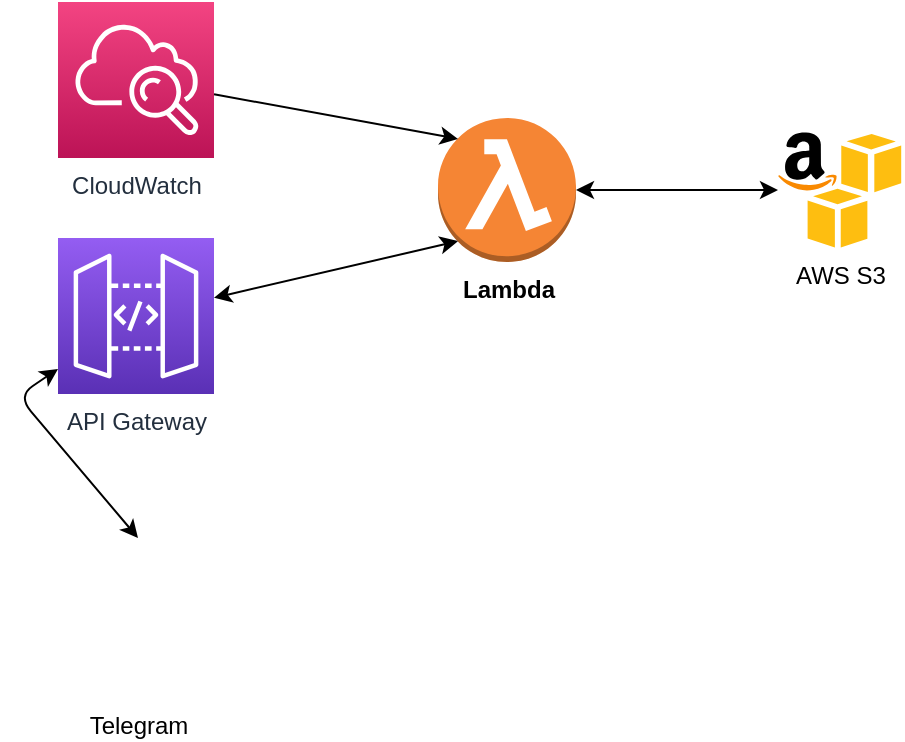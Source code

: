<mxfile version="13.1.14" type="github">
  <diagram id="prtHgNgQTEPvFCAcTncT" name="Page-1">
    <mxGraphModel dx="981" dy="526" grid="1" gridSize="10" guides="1" tooltips="1" connect="1" arrows="1" fold="1" page="1" pageScale="1" pageWidth="827" pageHeight="1169" math="0" shadow="0">
      <root>
        <mxCell id="0" />
        <mxCell id="1" parent="0" />
        <mxCell id="kHHgpGK56QLG5do9aqDO-1" value="Lambda" style="outlineConnect=0;dashed=0;verticalLabelPosition=bottom;verticalAlign=top;align=center;html=1;shape=mxgraph.aws3.lambda_function;fillColor=#F58534;gradientColor=none;fontStyle=1" vertex="1" parent="1">
          <mxGeometry x="310" y="140" width="69" height="72" as="geometry" />
        </mxCell>
        <mxCell id="kHHgpGK56QLG5do9aqDO-2" value="CloudWatch" style="outlineConnect=0;fontColor=#232F3E;gradientColor=#F34482;gradientDirection=north;fillColor=#BC1356;strokeColor=#ffffff;dashed=0;verticalLabelPosition=bottom;verticalAlign=top;align=center;html=1;fontSize=12;fontStyle=0;aspect=fixed;shape=mxgraph.aws4.resourceIcon;resIcon=mxgraph.aws4.cloudwatch;" vertex="1" parent="1">
          <mxGeometry x="120" y="82" width="78" height="78" as="geometry" />
        </mxCell>
        <mxCell id="kHHgpGK56QLG5do9aqDO-3" value="API Gateway" style="outlineConnect=0;fontColor=#232F3E;gradientColor=#945DF2;gradientDirection=north;fillColor=#5A30B5;strokeColor=#ffffff;dashed=0;verticalLabelPosition=bottom;verticalAlign=top;align=center;html=1;fontSize=12;fontStyle=0;aspect=fixed;shape=mxgraph.aws4.resourceIcon;resIcon=mxgraph.aws4.api_gateway;" vertex="1" parent="1">
          <mxGeometry x="120" y="200" width="78" height="78" as="geometry" />
        </mxCell>
        <mxCell id="kHHgpGK56QLG5do9aqDO-4" value="" style="endArrow=classic;html=1;entryX=0.145;entryY=0.145;entryDx=0;entryDy=0;entryPerimeter=0;" edge="1" parent="1" source="kHHgpGK56QLG5do9aqDO-2" target="kHHgpGK56QLG5do9aqDO-1">
          <mxGeometry width="50" height="50" relative="1" as="geometry">
            <mxPoint x="158" y="79" as="sourcePoint" />
            <mxPoint x="440" y="370" as="targetPoint" />
          </mxGeometry>
        </mxCell>
        <mxCell id="kHHgpGK56QLG5do9aqDO-9" value="Telegram" style="shape=image;html=1;verticalAlign=top;verticalLabelPosition=bottom;labelBackgroundColor=#ffffff;imageAspect=0;aspect=fixed;image=https://cdn3.iconfinder.com/data/icons/social-media-chamfered-corner/154/telegram-128.png" vertex="1" parent="1">
          <mxGeometry x="120" y="350" width="80" height="80" as="geometry" />
        </mxCell>
        <mxCell id="kHHgpGK56QLG5do9aqDO-10" value="" style="endArrow=classic;startArrow=classic;html=1;exitX=0.5;exitY=0;exitDx=0;exitDy=0;" edge="1" parent="1" source="kHHgpGK56QLG5do9aqDO-9" target="kHHgpGK56QLG5do9aqDO-3">
          <mxGeometry width="50" height="50" relative="1" as="geometry">
            <mxPoint x="500" y="390" as="sourcePoint" />
            <mxPoint x="40" y="279" as="targetPoint" />
            <Array as="points">
              <mxPoint x="100" y="279" />
            </Array>
          </mxGeometry>
        </mxCell>
        <mxCell id="kHHgpGK56QLG5do9aqDO-11" value="AWS S3" style="dashed=0;outlineConnect=0;html=1;align=center;labelPosition=center;verticalLabelPosition=bottom;verticalAlign=top;shape=mxgraph.weblogos.aws_s3" vertex="1" parent="1">
          <mxGeometry x="480" y="147.2" width="61.6" height="57.6" as="geometry" />
        </mxCell>
        <mxCell id="kHHgpGK56QLG5do9aqDO-12" value="" style="endArrow=classic;startArrow=classic;html=1;entryX=1;entryY=0.5;entryDx=0;entryDy=0;entryPerimeter=0;" edge="1" parent="1" source="kHHgpGK56QLG5do9aqDO-11" target="kHHgpGK56QLG5do9aqDO-1">
          <mxGeometry width="50" height="50" relative="1" as="geometry">
            <mxPoint x="500" y="390" as="sourcePoint" />
            <mxPoint x="550" y="340" as="targetPoint" />
          </mxGeometry>
        </mxCell>
        <mxCell id="kHHgpGK56QLG5do9aqDO-13" value="" style="endArrow=classic;startArrow=classic;html=1;entryX=0.145;entryY=0.855;entryDx=0;entryDy=0;entryPerimeter=0;" edge="1" parent="1" source="kHHgpGK56QLG5do9aqDO-3" target="kHHgpGK56QLG5do9aqDO-1">
          <mxGeometry width="50" height="50" relative="1" as="geometry">
            <mxPoint x="500" y="390" as="sourcePoint" />
            <mxPoint x="550" y="340" as="targetPoint" />
          </mxGeometry>
        </mxCell>
      </root>
    </mxGraphModel>
  </diagram>
</mxfile>
